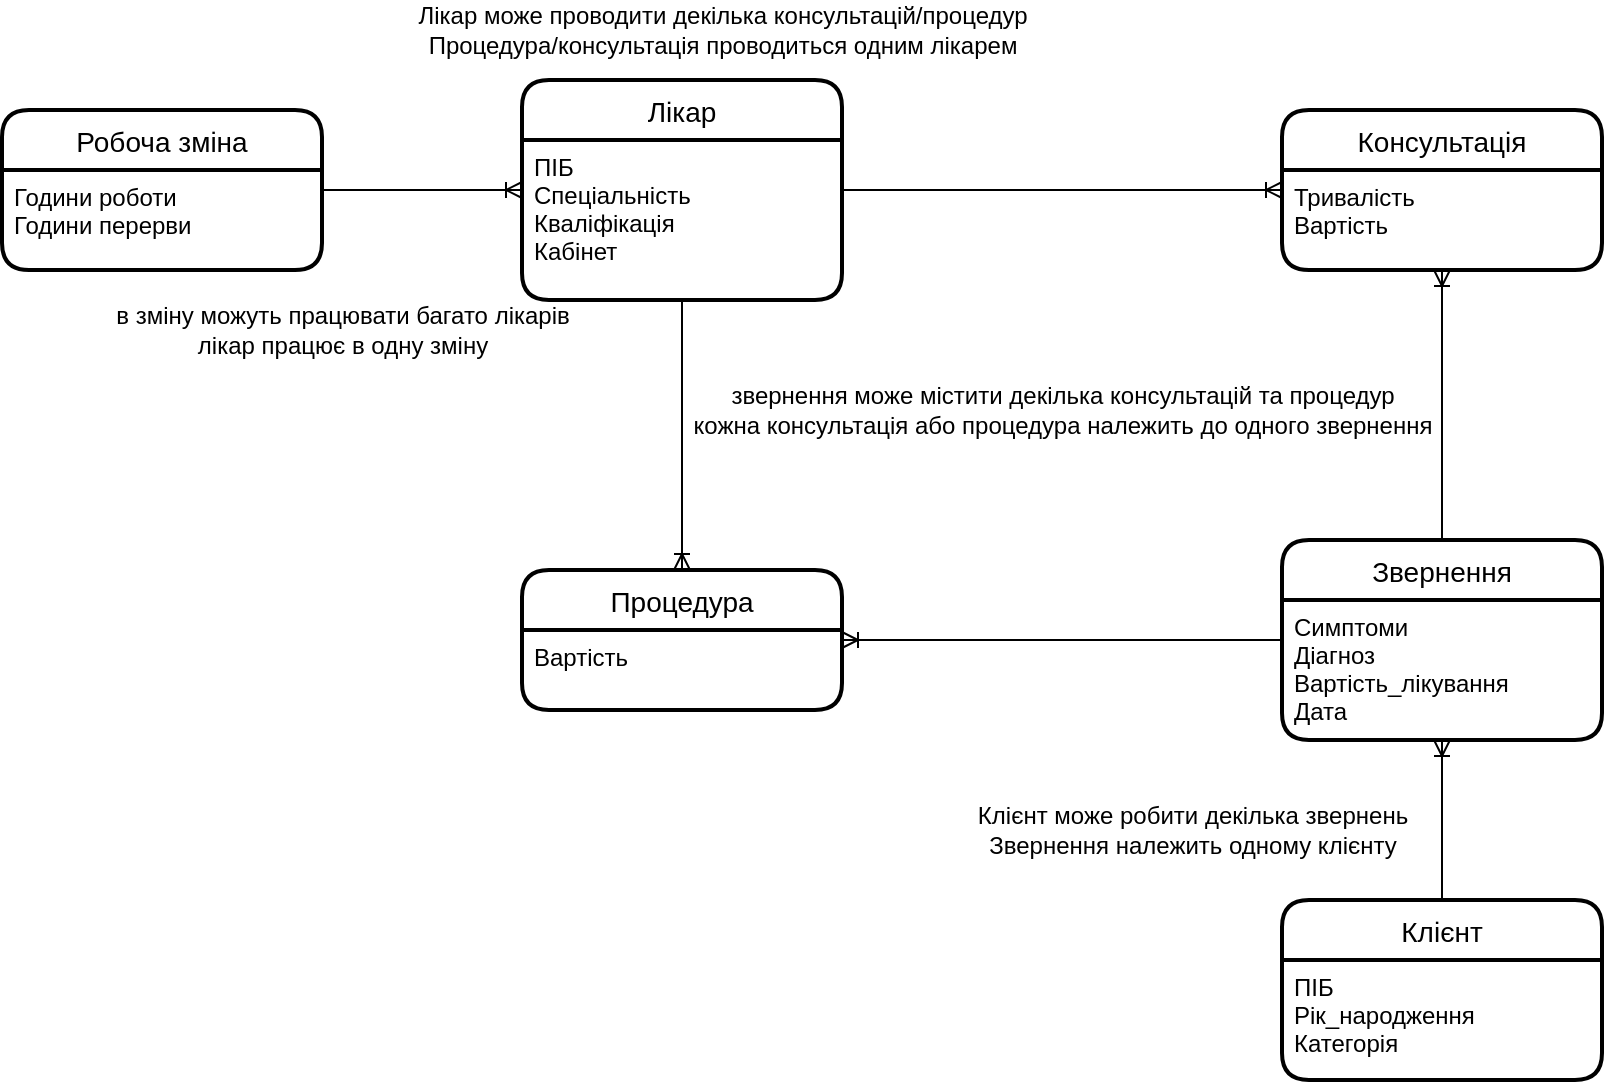 <mxfile version="13.2.4" type="device"><diagram name="Страница-1" id="Страница-1"><mxGraphModel dx="1086" dy="1716" grid="1" gridSize="10" guides="1" tooltips="1" connect="1" arrows="1" fold="1" page="1" pageScale="1" pageWidth="1600" pageHeight="900" math="0" shadow="0"><root><mxCell id="0"/><mxCell id="1" value="Соединительная линия" parent="0"/><mxCell id="I7Mw_Di8t_VCGeQ_cDhU-144" value="" style="edgeStyle=orthogonalEdgeStyle;fontSize=12;html=1;endArrow=ERoneToMany;entryX=0.5;entryY=1;entryDx=0;entryDy=0;" parent="1" source="I7Mw_Di8t_VCGeQ_cDhU-131" target="I7Mw_Di8t_VCGeQ_cDhU-134" edge="1"><mxGeometry width="100" height="100" relative="1" as="geometry"><mxPoint x="60" y="470" as="sourcePoint"/><mxPoint x="160" y="370" as="targetPoint"/></mxGeometry></mxCell><mxCell id="I7Mw_Di8t_VCGeQ_cDhU-145" value="" style="edgeStyle=orthogonalEdgeStyle;fontSize=12;html=1;endArrow=ERoneToMany;" parent="1" source="I7Mw_Di8t_VCGeQ_cDhU-133" target="I7Mw_Di8t_VCGeQ_cDhU-135" edge="1"><mxGeometry width="100" height="100" relative="1" as="geometry"><mxPoint x="80" y="500" as="sourcePoint"/><mxPoint x="180" y="400" as="targetPoint"/></mxGeometry></mxCell><mxCell id="I7Mw_Di8t_VCGeQ_cDhU-146" value="" style="edgeStyle=orthogonalEdgeStyle;fontSize=12;html=1;endArrow=ERoneToMany;" parent="1" source="I7Mw_Di8t_VCGeQ_cDhU-133" target="I7Mw_Di8t_VCGeQ_cDhU-137" edge="1"><mxGeometry width="100" height="100" relative="1" as="geometry"><mxPoint x="490" y="550" as="sourcePoint"/><mxPoint x="590" y="450" as="targetPoint"/></mxGeometry></mxCell><mxCell id="I7Mw_Di8t_VCGeQ_cDhU-148" value="Клієнт може робити декілька звернень&lt;br&gt;Звернення належить одному клієнту" style="text;html=1;align=center;verticalAlign=middle;resizable=0;points=[];autosize=1;" parent="1" vertex="1"><mxGeometry x="750" y="360" width="230" height="30" as="geometry"/></mxCell><mxCell id="I7Mw_Di8t_VCGeQ_cDhU-149" value="звернення може містити декілька консультацій та процедур&lt;br&gt;кожна консультація або процедура належить до одного звернення" style="text;html=1;align=center;verticalAlign=middle;resizable=0;points=[];autosize=1;" parent="1" vertex="1"><mxGeometry x="610" y="150" width="380" height="30" as="geometry"/></mxCell><mxCell id="I7Mw_Di8t_VCGeQ_cDhU-150" value="Лікар може проводити декілька консультацій/процедур&lt;br&gt;Процедура/консультація проводиться одним лікарем" style="text;html=1;align=center;verticalAlign=middle;resizable=0;points=[];autosize=1;" parent="1" vertex="1"><mxGeometry x="470" y="-40" width="320" height="30" as="geometry"/></mxCell><mxCell id="I7Mw_Di8t_VCGeQ_cDhU-151" value="" style="edgeStyle=orthogonalEdgeStyle;fontSize=12;html=1;endArrow=ERoneToMany;" parent="1" source="I7Mw_Di8t_VCGeQ_cDhU-130" target="I7Mw_Di8t_VCGeQ_cDhU-137" edge="1"><mxGeometry width="100" height="100" relative="1" as="geometry"><mxPoint x="1130" y="420" as="sourcePoint"/><mxPoint x="1230" y="320" as="targetPoint"/></mxGeometry></mxCell><mxCell id="I7Mw_Di8t_VCGeQ_cDhU-152" value="" style="edgeStyle=orthogonalEdgeStyle;fontSize=12;html=1;endArrow=ERoneToMany;" parent="1" source="I7Mw_Di8t_VCGeQ_cDhU-129" target="I7Mw_Di8t_VCGeQ_cDhU-135" edge="1"><mxGeometry width="100" height="100" relative="1" as="geometry"><mxPoint x="1050" y="200" as="sourcePoint"/><mxPoint x="1150" y="100" as="targetPoint"/></mxGeometry></mxCell><mxCell id="I7Mw_Di8t_VCGeQ_cDhU-135" value="Консультація" style="swimlane;childLayout=stackLayout;horizontal=1;startSize=30;horizontalStack=0;rounded=1;fontSize=14;fontStyle=0;strokeWidth=2;resizeParent=0;resizeLast=1;shadow=0;dashed=0;align=center;" parent="1" vertex="1"><mxGeometry x="910" y="15" width="160" height="80" as="geometry"/></mxCell><mxCell id="I7Mw_Di8t_VCGeQ_cDhU-136" value="Тривалість&#10;Вартість" style="align=left;strokeColor=none;fillColor=none;spacingLeft=4;fontSize=12;verticalAlign=top;resizable=0;rotatable=0;part=1;" parent="I7Mw_Di8t_VCGeQ_cDhU-135" vertex="1"><mxGeometry y="30" width="160" height="50" as="geometry"/></mxCell><mxCell id="I7Mw_Di8t_VCGeQ_cDhU-133" value="Звернення" style="swimlane;childLayout=stackLayout;horizontal=1;startSize=30;horizontalStack=0;rounded=1;fontSize=14;fontStyle=0;strokeWidth=2;resizeParent=0;resizeLast=1;shadow=0;dashed=0;align=center;" parent="1" vertex="1"><mxGeometry x="910" y="230" width="160" height="100" as="geometry"/></mxCell><mxCell id="I7Mw_Di8t_VCGeQ_cDhU-134" value="Симптоми&#10;Діагноз&#10;Вартість_лікування&#10;Дата" style="align=left;strokeColor=none;fillColor=none;spacingLeft=4;fontSize=12;verticalAlign=top;resizable=0;rotatable=0;part=1;" parent="I7Mw_Di8t_VCGeQ_cDhU-133" vertex="1"><mxGeometry y="30" width="160" height="70" as="geometry"/></mxCell><mxCell id="I7Mw_Di8t_VCGeQ_cDhU-131" value="Клієнт" style="swimlane;childLayout=stackLayout;horizontal=1;startSize=30;horizontalStack=0;rounded=1;fontSize=14;fontStyle=0;strokeWidth=2;resizeParent=0;resizeLast=1;shadow=0;dashed=0;align=center;" parent="1" vertex="1"><mxGeometry x="910" y="410" width="160" height="90" as="geometry"/></mxCell><mxCell id="I7Mw_Di8t_VCGeQ_cDhU-132" value="ПІБ&#10;Рік_народження&#10;Категорія" style="align=left;strokeColor=none;fillColor=none;spacingLeft=4;fontSize=12;verticalAlign=top;resizable=0;rotatable=0;part=1;" parent="I7Mw_Di8t_VCGeQ_cDhU-131" vertex="1"><mxGeometry y="30" width="160" height="60" as="geometry"/></mxCell><mxCell id="I7Mw_Di8t_VCGeQ_cDhU-137" value="Процедура" style="swimlane;childLayout=stackLayout;horizontal=1;startSize=30;horizontalStack=0;rounded=1;fontSize=14;fontStyle=0;strokeWidth=2;resizeParent=0;resizeLast=1;shadow=0;dashed=0;align=center;" parent="1" vertex="1"><mxGeometry x="530" y="245" width="160" height="70" as="geometry"/></mxCell><mxCell id="I7Mw_Di8t_VCGeQ_cDhU-138" value="Вартість&#10;" style="align=left;strokeColor=none;fillColor=none;spacingLeft=4;fontSize=12;verticalAlign=top;resizable=0;rotatable=0;part=1;" parent="I7Mw_Di8t_VCGeQ_cDhU-137" vertex="1"><mxGeometry y="30" width="160" height="40" as="geometry"/></mxCell><mxCell id="I7Mw_Di8t_VCGeQ_cDhU-129" value="Лікар" style="swimlane;childLayout=stackLayout;horizontal=1;startSize=30;horizontalStack=0;rounded=1;fontSize=14;fontStyle=0;strokeWidth=2;resizeParent=0;resizeLast=1;shadow=0;dashed=0;align=center;" parent="1" vertex="1"><mxGeometry x="530" width="160" height="110" as="geometry"/></mxCell><mxCell id="I7Mw_Di8t_VCGeQ_cDhU-130" value="ПІБ&#10;Спеціальність&#10;Кваліфікація&#10;Кабінет" style="align=left;strokeColor=none;fillColor=none;spacingLeft=4;fontSize=12;verticalAlign=top;resizable=0;rotatable=0;part=1;" parent="I7Mw_Di8t_VCGeQ_cDhU-129" vertex="1"><mxGeometry y="30" width="160" height="80" as="geometry"/></mxCell><mxCell id="-rzy_E1tuc9HIvZ-VGIj-4" value="" style="edgeStyle=orthogonalEdgeStyle;fontSize=12;html=1;endArrow=ERoneToMany;" parent="1" source="-rzy_E1tuc9HIvZ-VGIj-1" target="I7Mw_Di8t_VCGeQ_cDhU-129" edge="1"><mxGeometry width="100" height="100" relative="1" as="geometry"><mxPoint x="440" y="140" as="sourcePoint"/><mxPoint x="660" y="140" as="targetPoint"/></mxGeometry></mxCell><mxCell id="-rzy_E1tuc9HIvZ-VGIj-1" value="Робоча зміна" style="swimlane;childLayout=stackLayout;horizontal=1;startSize=30;horizontalStack=0;rounded=1;fontSize=14;fontStyle=0;strokeWidth=2;resizeParent=0;resizeLast=1;shadow=0;dashed=0;align=center;" parent="1" vertex="1"><mxGeometry x="270" y="15" width="160" height="80" as="geometry"/></mxCell><mxCell id="-rzy_E1tuc9HIvZ-VGIj-2" value="Години роботи&#10;Години перерви" style="align=left;strokeColor=none;fillColor=none;spacingLeft=4;fontSize=12;verticalAlign=top;resizable=0;rotatable=0;part=1;" parent="-rzy_E1tuc9HIvZ-VGIj-1" vertex="1"><mxGeometry y="30" width="160" height="50" as="geometry"/></mxCell><mxCell id="-rzy_E1tuc9HIvZ-VGIj-5" value="в зміну можуть працювати багато лікарів&lt;br&gt;лікар працює в одну зміну" style="text;html=1;align=center;verticalAlign=middle;resizable=0;points=[];autosize=1;" parent="1" vertex="1"><mxGeometry x="320" y="110" width="240" height="30" as="geometry"/></mxCell></root></mxGraphModel></diagram></mxfile>